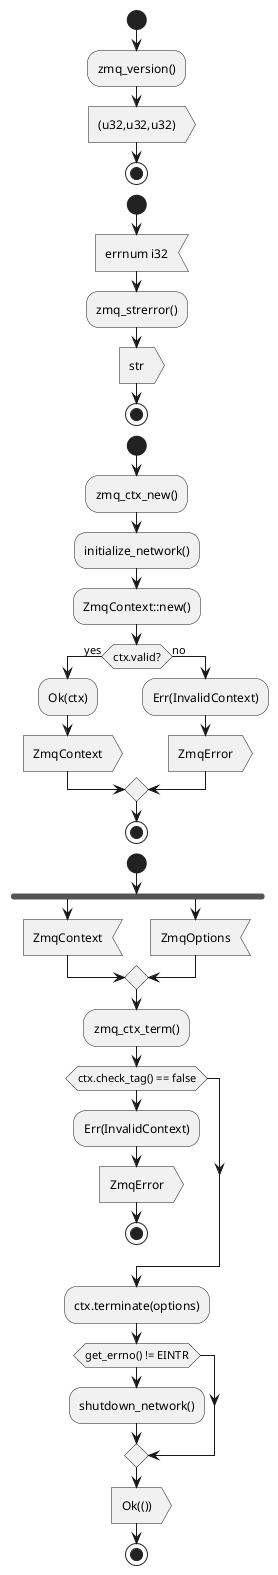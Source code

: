 @startuml
'https://plantuml.com/activity-diagram-beta

start
:zmq_version();
:(u32,u32,u32); <<output>>
stop

start
:errnum i32; <<input>>
:zmq_strerror();
:str; <<output>>
stop

start
:zmq_ctx_new();
:initialize_network();
:ZmqContext::new();
if (ctx.valid?) then (yes)
    :Ok(ctx);
    :ZmqContext; <<output>>
else (no)
    :Err(InvalidContext);
    :ZmqError; <<output>>
endif
stop

start
fork
:ZmqContext; <<input>>
fork again
:ZmqOptions; <<input>>
end merge
:zmq_ctx_term();
if (ctx.check_tag() == false) then
    :Err(InvalidContext);
    :ZmqError; <<output>>
    stop
endif
:ctx.terminate(options);
if (get_errno() != EINTR) then
    :shutdown_network();
endif
:Ok(()); <<output>>
stop
@enduml
